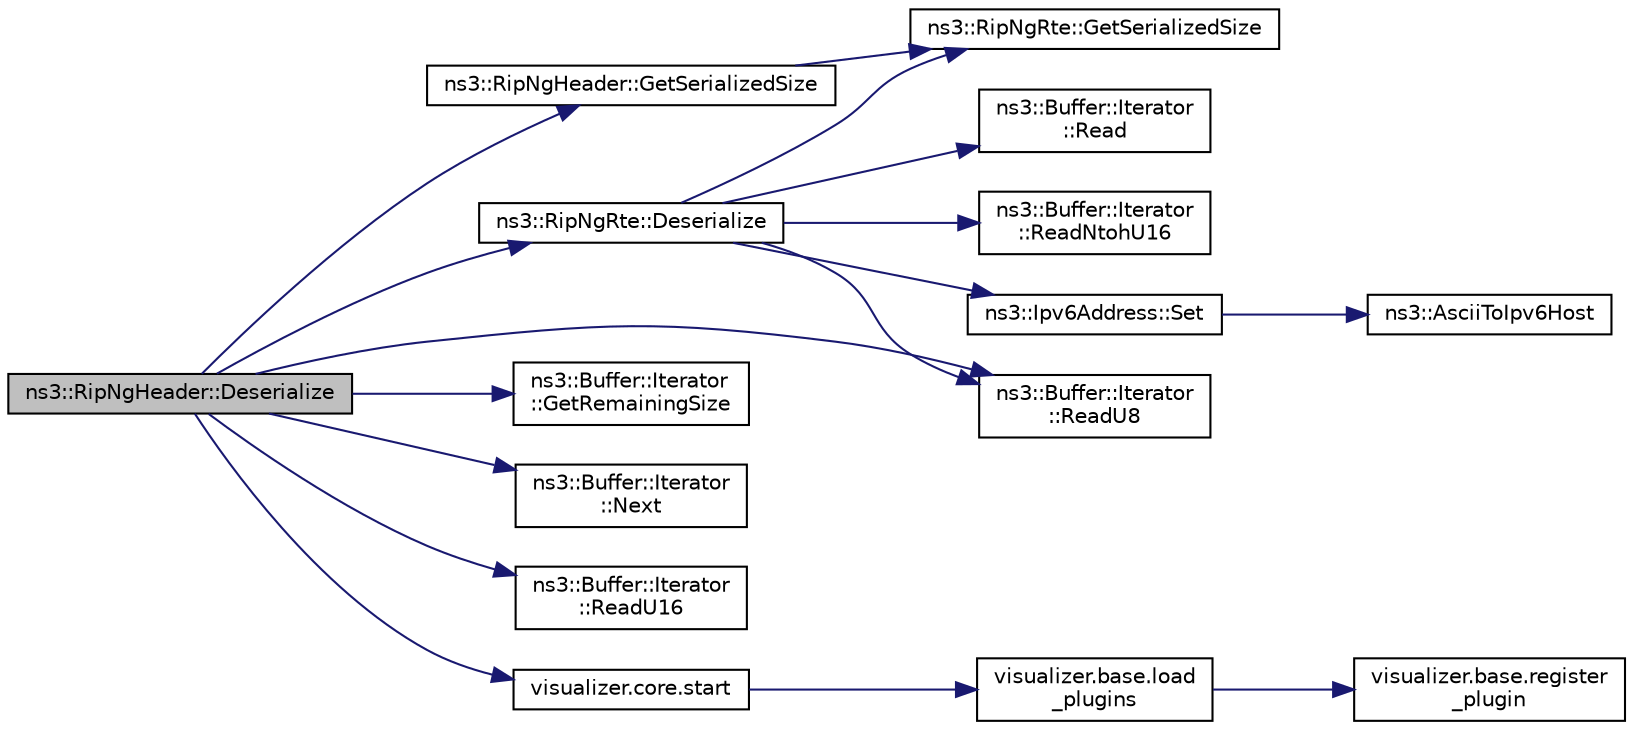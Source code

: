 digraph "ns3::RipNgHeader::Deserialize"
{
 // LATEX_PDF_SIZE
  edge [fontname="Helvetica",fontsize="10",labelfontname="Helvetica",labelfontsize="10"];
  node [fontname="Helvetica",fontsize="10",shape=record];
  rankdir="LR";
  Node1 [label="ns3::RipNgHeader::Deserialize",height=0.2,width=0.4,color="black", fillcolor="grey75", style="filled", fontcolor="black",tooltip="Deserialize the packet."];
  Node1 -> Node2 [color="midnightblue",fontsize="10",style="solid",fontname="Helvetica"];
  Node2 [label="ns3::RipNgRte::Deserialize",height=0.2,width=0.4,color="black", fillcolor="white", style="filled",URL="$classns3_1_1_rip_ng_rte.html#af8ce951466606c60240d903940e2b397",tooltip="Deserialize the packet."];
  Node2 -> Node3 [color="midnightblue",fontsize="10",style="solid",fontname="Helvetica"];
  Node3 [label="ns3::RipNgRte::GetSerializedSize",height=0.2,width=0.4,color="black", fillcolor="white", style="filled",URL="$classns3_1_1_rip_ng_rte.html#a7f0f8d6de2377baccb68e15bf76f5669",tooltip="Get the serialized size of the packet."];
  Node2 -> Node4 [color="midnightblue",fontsize="10",style="solid",fontname="Helvetica"];
  Node4 [label="ns3::Buffer::Iterator\l::Read",height=0.2,width=0.4,color="black", fillcolor="white", style="filled",URL="$classns3_1_1_buffer_1_1_iterator.html#a84e2f58f26fa3a3fec00c11e911b530a",tooltip=" "];
  Node2 -> Node5 [color="midnightblue",fontsize="10",style="solid",fontname="Helvetica"];
  Node5 [label="ns3::Buffer::Iterator\l::ReadNtohU16",height=0.2,width=0.4,color="black", fillcolor="white", style="filled",URL="$classns3_1_1_buffer_1_1_iterator.html#a14d63ac76497032a473d99cc8458608e",tooltip=" "];
  Node2 -> Node6 [color="midnightblue",fontsize="10",style="solid",fontname="Helvetica"];
  Node6 [label="ns3::Buffer::Iterator\l::ReadU8",height=0.2,width=0.4,color="black", fillcolor="white", style="filled",URL="$classns3_1_1_buffer_1_1_iterator.html#a7d7d5299e27ecf41aef37e315984ad5a",tooltip=" "];
  Node2 -> Node7 [color="midnightblue",fontsize="10",style="solid",fontname="Helvetica"];
  Node7 [label="ns3::Ipv6Address::Set",height=0.2,width=0.4,color="black", fillcolor="white", style="filled",URL="$classns3_1_1_ipv6_address.html#aa5566a72cd0db41ef149a444977b6d7f",tooltip="Sets an Ipv6Address by parsing the input C-string."];
  Node7 -> Node8 [color="midnightblue",fontsize="10",style="solid",fontname="Helvetica"];
  Node8 [label="ns3::AsciiToIpv6Host",height=0.2,width=0.4,color="black", fillcolor="white", style="filled",URL="$namespacens3.html#aba8266b47e04689cbaa4d1c34e68fedf",tooltip="Convert an IPv6 C-string into a 128-bit representation."];
  Node1 -> Node9 [color="midnightblue",fontsize="10",style="solid",fontname="Helvetica"];
  Node9 [label="ns3::Buffer::Iterator\l::GetRemainingSize",height=0.2,width=0.4,color="black", fillcolor="white", style="filled",URL="$classns3_1_1_buffer_1_1_iterator.html#a4985333d9a83d960ab2421057ea89802",tooltip=" "];
  Node1 -> Node10 [color="midnightblue",fontsize="10",style="solid",fontname="Helvetica"];
  Node10 [label="ns3::RipNgHeader::GetSerializedSize",height=0.2,width=0.4,color="black", fillcolor="white", style="filled",URL="$classns3_1_1_rip_ng_header.html#a2d736e7f5b88e94f6af89300d56f835b",tooltip="Get the serialized size of the packet."];
  Node10 -> Node3 [color="midnightblue",fontsize="10",style="solid",fontname="Helvetica"];
  Node1 -> Node11 [color="midnightblue",fontsize="10",style="solid",fontname="Helvetica"];
  Node11 [label="ns3::Buffer::Iterator\l::Next",height=0.2,width=0.4,color="black", fillcolor="white", style="filled",URL="$classns3_1_1_buffer_1_1_iterator.html#a5eaa564bdc98d063b7e94b1768aeed6b",tooltip="go forward by one byte"];
  Node1 -> Node12 [color="midnightblue",fontsize="10",style="solid",fontname="Helvetica"];
  Node12 [label="ns3::Buffer::Iterator\l::ReadU16",height=0.2,width=0.4,color="black", fillcolor="white", style="filled",URL="$classns3_1_1_buffer_1_1_iterator.html#a73b0df87d8f3ca52c6c87898d420da13",tooltip=" "];
  Node1 -> Node6 [color="midnightblue",fontsize="10",style="solid",fontname="Helvetica"];
  Node1 -> Node13 [color="midnightblue",fontsize="10",style="solid",fontname="Helvetica"];
  Node13 [label="visualizer.core.start",height=0.2,width=0.4,color="black", fillcolor="white", style="filled",URL="$namespacevisualizer_1_1core.html#a2a35e5d8a34af358b508dac8635754e0",tooltip=" "];
  Node13 -> Node14 [color="midnightblue",fontsize="10",style="solid",fontname="Helvetica"];
  Node14 [label="visualizer.base.load\l_plugins",height=0.2,width=0.4,color="black", fillcolor="white", style="filled",URL="$namespacevisualizer_1_1base.html#ad171497a5ff1afe0a73bedaebf35448f",tooltip=" "];
  Node14 -> Node15 [color="midnightblue",fontsize="10",style="solid",fontname="Helvetica"];
  Node15 [label="visualizer.base.register\l_plugin",height=0.2,width=0.4,color="black", fillcolor="white", style="filled",URL="$namespacevisualizer_1_1base.html#a6b0ffcff1e17ec4027496f50177e5b9e",tooltip=" "];
}
